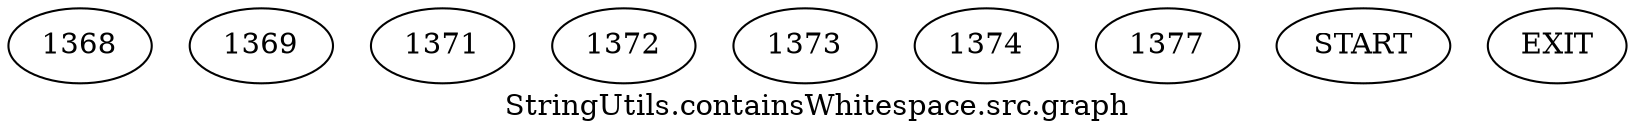 /* --------------------------------------------------- */
/* Generated by Dr. Garbage Control Flow Graph Factory */
/* http://www.drgarbage.com                            */
/* Version: 4.5.0.201508311741                         */
/* Retrieved on: 2020-01-06 15:51:37.414               */
/* --------------------------------------------------- */
digraph "StringUtils.containsWhitespace.src.graph" {
 graph [label="StringUtils.containsWhitespace.src.graph"];
 2 [label="1368" ]
 3 [label="1369" ]
 4 [label="1371" ]
 5 [label="1372" ]
 6 [label="1373" ]
 7 [label="1374" ]
 8 [label="1377" ]
 9 [label="START" ]
 10 [label="EXIT" ]
 9  2
 2  3
 2  4
 4  5
 6  5
 5  6
 6  7
 5  8
 3  10
 7  10
 8  10
}
